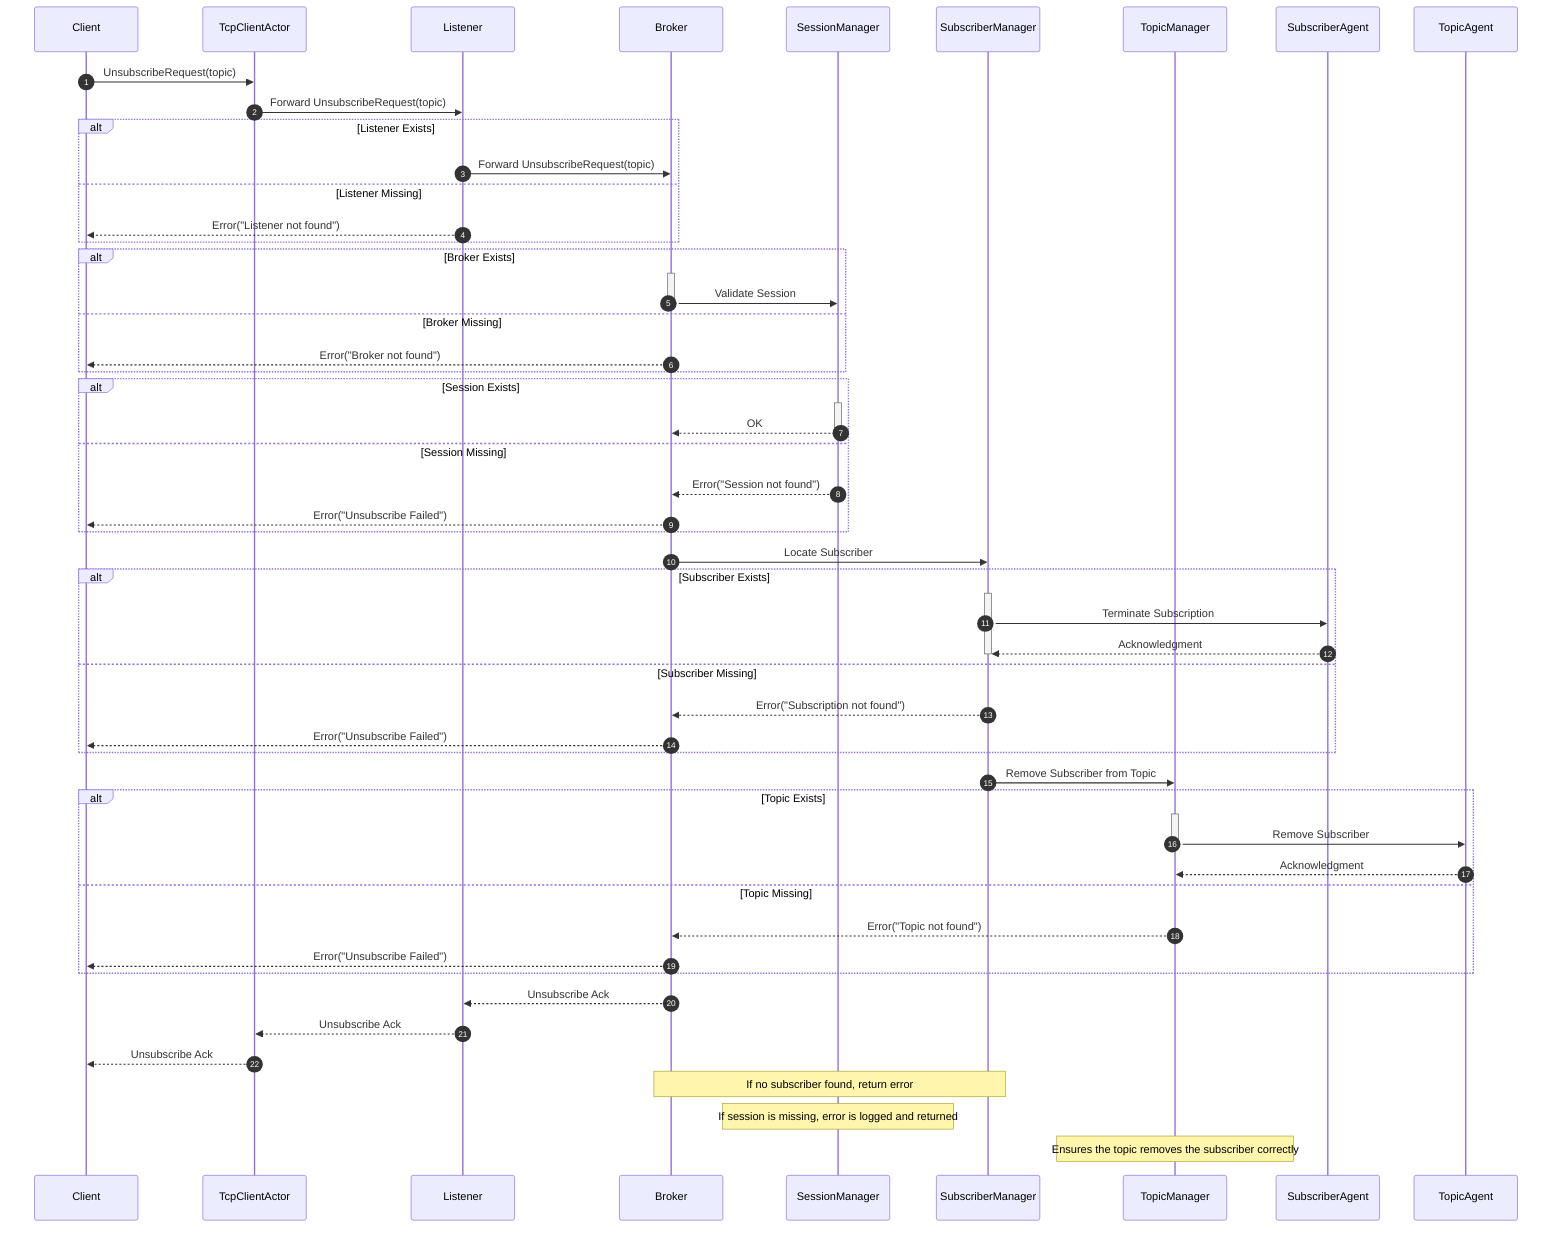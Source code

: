 sequenceDiagram
    participant Client
    participant TcpClientActor
    participant Listener
    participant Broker
    participant SessionManager
    participant SubscriberManager
    participant TopicManager
    participant SubscriberAgent
    participant TopicAgent

    autonumber
    Client->>TcpClientActor: UnsubscribeRequest(topic)
    TcpClientActor->>Listener: Forward UnsubscribeRequest(topic)

    alt Listener Exists
        Listener->>Broker: Forward UnsubscribeRequest(topic)
    else Listener Missing
        Listener-->>Client: Error("Listener not found")
    end

    alt Broker Exists
        activate Broker
        Broker->>SessionManager: Validate Session
        deactivate Broker
    else Broker Missing
        Broker-->>Client: Error("Broker not found")
    end

    alt Session Exists
        activate SessionManager
        SessionManager-->>Broker: OK
        deactivate SessionManager
    else Session Missing
        SessionManager-->>Broker: Error("Session not found")
        Broker-->>Client: Error("Unsubscribe Failed")
    end

    Broker->>SubscriberManager: Locate Subscriber

    alt Subscriber Exists
        activate SubscriberManager
        SubscriberManager->>SubscriberAgent: Terminate Subscription
        SubscriberAgent-->>SubscriberManager: Acknowledgment
        deactivate SubscriberManager
    else Subscriber Missing
        SubscriberManager-->>Broker: Error("Subscription not found")
        Broker-->>Client: Error("Unsubscribe Failed")
    end

    SubscriberManager->>TopicManager: Remove Subscriber from Topic

    alt Topic Exists
        activate TopicManager
        TopicManager->>TopicAgent: Remove Subscriber
        deactivate TopicManager
        TopicAgent-->>TopicManager: Acknowledgment
    else Topic Missing
        TopicManager-->>Broker: Error("Topic not found")
        Broker-->>Client: Error("Unsubscribe Failed")
    end

    Broker-->>Listener: Unsubscribe Ack
    Listener-->>TcpClientActor: Unsubscribe Ack
    TcpClientActor-->>Client: Unsubscribe Ack

    note over Broker, SubscriberManager: If no subscriber found, return error
    note over SessionManager: If session is missing, error is logged and returned
    note over TopicManager: Ensures the topic removes the subscriber correctly
